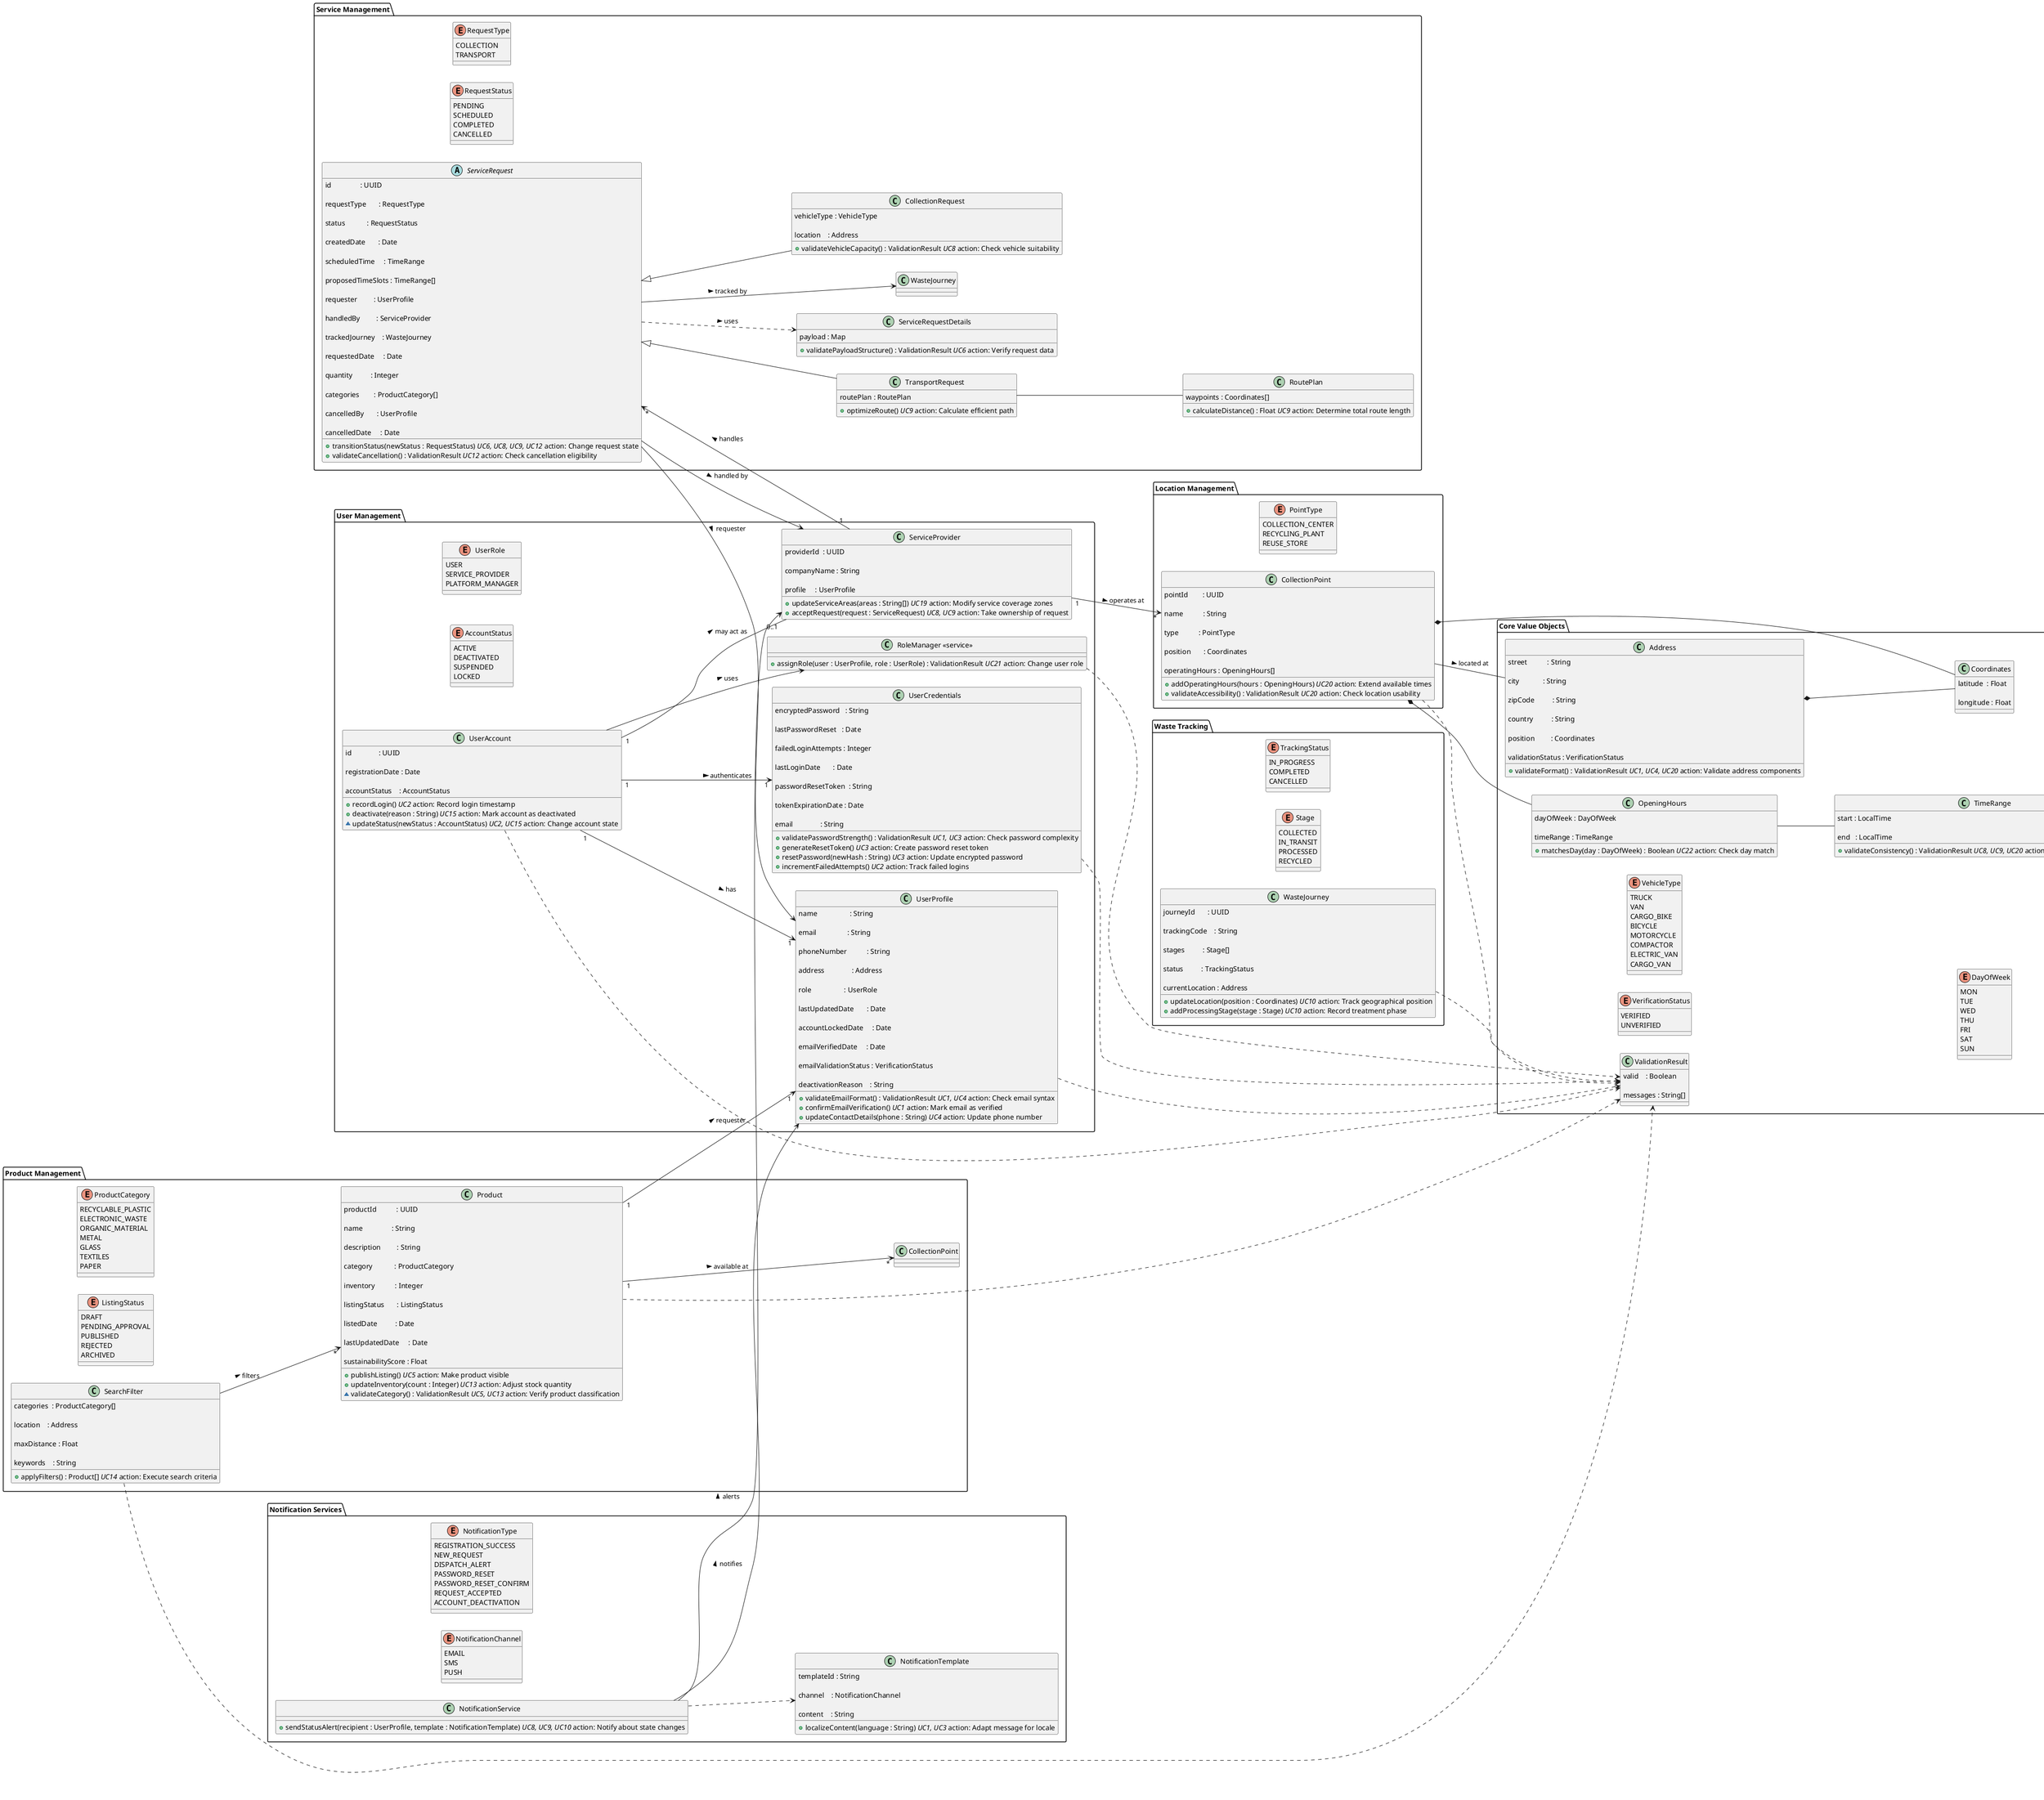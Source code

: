 @startuml
left to right direction
' ──────────────────────────────────────────────
'  CORE VALUE OBJECTS
' ──────────────────────────────────────────────
package "Core Value Objects" {
enum VerificationStatus {
VERIFIED
UNVERIFIED
}
enum VehicleType {
TRUCK
VAN
CARGO_BIKE
BICYCLE
MOTORCYCLE
COMPACTOR
ELECTRIC_VAN
CARGO_VAN
}
enum DayOfWeek {
MON
TUE
WED
THU
FRI
SAT
SUN
}
class ValidationResult {

valid    : Boolean

messages : String[]
}
class Coordinates {

latitude  : Float

longitude : Float
}
class Address {

street           : String

city             : String

zipCode          : String

country          : String

position         : Coordinates

validationStatus : VerificationStatus

+ validateFormat() : ValidationResult //UC1, UC4, UC20 //action: Validate address components
}
class TimeRange {

start : LocalTime

end   : LocalTime

+ validateConsistency() : ValidationResult //UC8, UC9, UC20 //action: Check time range validity
}
class OpeningHours {

dayOfWeek : DayOfWeek

timeRange : TimeRange

+ matchesDay(day : DayOfWeek) : Boolean //UC22 //action: Check day match
}
Address *-- Coordinates
OpeningHours -- TimeRange
}

' ──────────────────────────────────────────────
'  USER MANAGEMENT
' ──────────────────────────────────────────────
package "User Management" {
enum UserRole {
USER
SERVICE_PROVIDER
PLATFORM_MANAGER
}
enum AccountStatus {
ACTIVE
DEACTIVATED
SUSPENDED
LOCKED
}
class UserAccount {

id               : UUID

registrationDate : Date

accountStatus    : AccountStatus

+ recordLogin() //UC2 //action: Record login timestamp
+ deactivate(reason : String) //UC15 //action: Mark account as deactivated
~ updateStatus(newStatus : AccountStatus) //UC2, UC15 //action: Change account state
}

class UserProfile {

name                  : String

email                 : String

phoneNumber           : String

address               : Address

role                  : UserRole

lastUpdatedDate       : Date

accountLockedDate     : Date

emailVerifiedDate     : Date

emailValidationStatus : VerificationStatus

deactivationReason    : String

+ validateEmailFormat() : ValidationResult //UC1, UC4 //action: Check email syntax
+ confirmEmailVerification() //UC1 //action: Mark email as verified
+ updateContactDetails(phone : String) //UC4 //action: Update phone number
}

class UserCredentials {

encryptedPassword   : String

lastPasswordReset   : Date

failedLoginAttempts : Integer

lastLoginDate       : Date

passwordResetToken  : String

tokenExpirationDate : Date

email               : String

+ validatePasswordStrength() : ValidationResult //UC1, UC3 //action: Check password complexity
+ generateResetToken() //UC3 //action: Create password reset token
+ resetPassword(newHash : String) //UC3 //action: Update encrypted password
+ incrementFailedAttempts() //UC2 //action: Track failed logins
}

class ServiceProvider {

providerId  : UUID

companyName : String

profile     : UserProfile

+ updateServiceAreas(areas : String[]) //UC19 //action: Modify service coverage zones
+ acceptRequest(request : ServiceRequest) //UC8, UC9 //action: Take ownership of request
}

class "RoleManager <<service>>" as RoleManager {
+ assignRole(user : UserProfile, role : UserRole) : ValidationResult //UC21 //action: Change user role
}

UserAccount ..> ValidationResult
UserProfile ..> ValidationResult
UserCredentials ..> ValidationResult
RoleManager ..> ValidationResult
UserAccount "1" --> "1" UserProfile : has >
UserAccount "1" --> "1" UserCredentials : authenticates >
UserAccount --> RoleManager : uses >
UserAccount "1" -- "0..1" ServiceProvider : may act as >
}

' ──────────────────────────────────────────────
'  SERVICE MANAGEMENT
' ──────────────────────────────────────────────
package "Service Management" {
enum RequestType {
COLLECTION
TRANSPORT
}
enum RequestStatus {
PENDING
SCHEDULED
COMPLETED
CANCELLED
}
abstract class ServiceRequest {

id                : UUID

requestType       : RequestType

status            : RequestStatus

createdDate       : Date

scheduledTime     : TimeRange

proposedTimeSlots : TimeRange[]

requester         : UserProfile

handledBy         : ServiceProvider

trackedJourney    : WasteJourney

requestedDate     : Date

quantity          : Integer

categories        : ProductCategory[]

cancelledBy       : UserProfile

cancelledDate     : Date

+ transitionStatus(newStatus : RequestStatus) //UC6, UC8, UC9, UC12 //action: Change request state
+ validateCancellation() : ValidationResult //UC12 //action: Check cancellation eligibility
}

class CollectionRequest extends ServiceRequest {

vehicleType : VehicleType

location    : Address

+ validateVehicleCapacity() : ValidationResult //UC8 //action: Check vehicle suitability
}

class TransportRequest extends ServiceRequest {

routePlan : RoutePlan

+ optimizeRoute() //UC9 //action: Calculate efficient path
}

class ServiceRequestDetails {

payload : Map

+ validatePayloadStructure() : ValidationResult //UC6 //action: Verify request data
}

ServiceRequest ..> ServiceRequestDetails : uses >
class RoutePlan {

waypoints : Coordinates[]

+ calculateDistance() : Float //UC9 //action: Determine total route length
}

ServiceProvider "1" --> "*" ServiceRequest : handles >
TransportRequest -- RoutePlan
ServiceRequest --> WasteJourney : tracked by >
ServiceRequest --> UserProfile : requester >
ServiceRequest --> ServiceProvider : handled by >
}

' ──────────────────────────────────────────────
'  WASTE TRACKING
' ──────────────────────────────────────────────
package "Waste Tracking" {
enum TrackingStatus {
IN_PROGRESS
COMPLETED
CANCELLED
}
enum Stage {
COLLECTED
IN_TRANSIT
PROCESSED
RECYCLED
}
class WasteJourney {

journeyId       : UUID

trackingCode    : String

stages          : Stage[]

status          : TrackingStatus

currentLocation : Address

+ updateLocation(position : Coordinates) //UC10 //action: Track geographical position
+ addProcessingStage(stage : Stage) //UC10 //action: Record treatment phase
}

WasteJourney ..> ValidationResult
}

' ──────────────────────────────────────────────
'  PRODUCT MANAGEMENT
' ──────────────────────────────────────────────
package "Product Management" {
enum ProductCategory {
RECYCLABLE_PLASTIC
ELECTRONIC_WASTE
ORGANIC_MATERIAL
METAL
GLASS
TEXTILES
PAPER
}
enum ListingStatus {
DRAFT
PENDING_APPROVAL
PUBLISHED
REJECTED
ARCHIVED
}
class Product {

productId           : UUID

name                : String

description         : String

category            : ProductCategory

inventory           : Integer

listingStatus       : ListingStatus

listedDate          : Date

lastUpdatedDate     : Date

sustainabilityScore : Float

+ publishListing() //UC5 //action: Make product visible
+ updateInventory(count : Integer) //UC13 //action: Adjust stock quantity
~ validateCategory() : ValidationResult //UC5, UC13 //action: Verify product classification
}

class SearchFilter {

categories  : ProductCategory[]

location    : Address

maxDistance : Float

keywords    : String

+ applyFilters() : Product[] //UC14 //action: Execute search criteria
}

Product ..> ValidationResult
SearchFilter ..> ValidationResult
Product "1" --> "*" CollectionPoint : available at >
Product "1" --> "1" UserProfile      : requester >
SearchFilter --> "*" Product            : filters >
}

' ──────────────────────────────────────────────
'  LOCATION MANAGEMENT
' ──────────────────────────────────────────────
package "Location Management" {
enum PointType {
COLLECTION_CENTER
RECYCLING_PLANT
REUSE_STORE
}
class CollectionPoint {

pointId        : UUID

name           : String

type           : PointType

position       : Coordinates

operatingHours : OpeningHours[]

+ addOperatingHours(hours : OpeningHours) //UC20 //action: Extend available times
+ validateAccessibility() : ValidationResult //UC20 //action: Check location usability
}

CollectionPoint ..> ValidationResult
CollectionPoint *-- Coordinates
CollectionPoint *-- OpeningHours
CollectionPoint -- Address : located at >
ServiceProvider "1" --> "*" CollectionPoint : operates at >
}

' ──────────────────────────────────────────────
'  NOTIFICATION SERVICES
' ──────────────────────────────────────────────
package "Notification Services" {
enum NotificationType {
REGISTRATION_SUCCESS
NEW_REQUEST
DISPATCH_ALERT
PASSWORD_RESET
PASSWORD_RESET_CONFIRM
REQUEST_ACCEPTED
ACCOUNT_DEACTIVATION
}
enum NotificationChannel{
EMAIL
SMS
PUSH
}
class NotificationTemplate {

templateId : String

channel    : NotificationChannel

content    : String

+ localizeContent(language : String) //UC1, UC3 //action: Adapt message for locale
}

class NotificationService {
+ sendStatusAlert(recipient : UserProfile, template : NotificationTemplate) //UC8, UC9, UC10 //action: Notify about state changes
}

NotificationService ..> NotificationTemplate
NotificationService --> UserProfile     : notifies >
NotificationService --> ServiceProvider : alerts >
}
@enduml